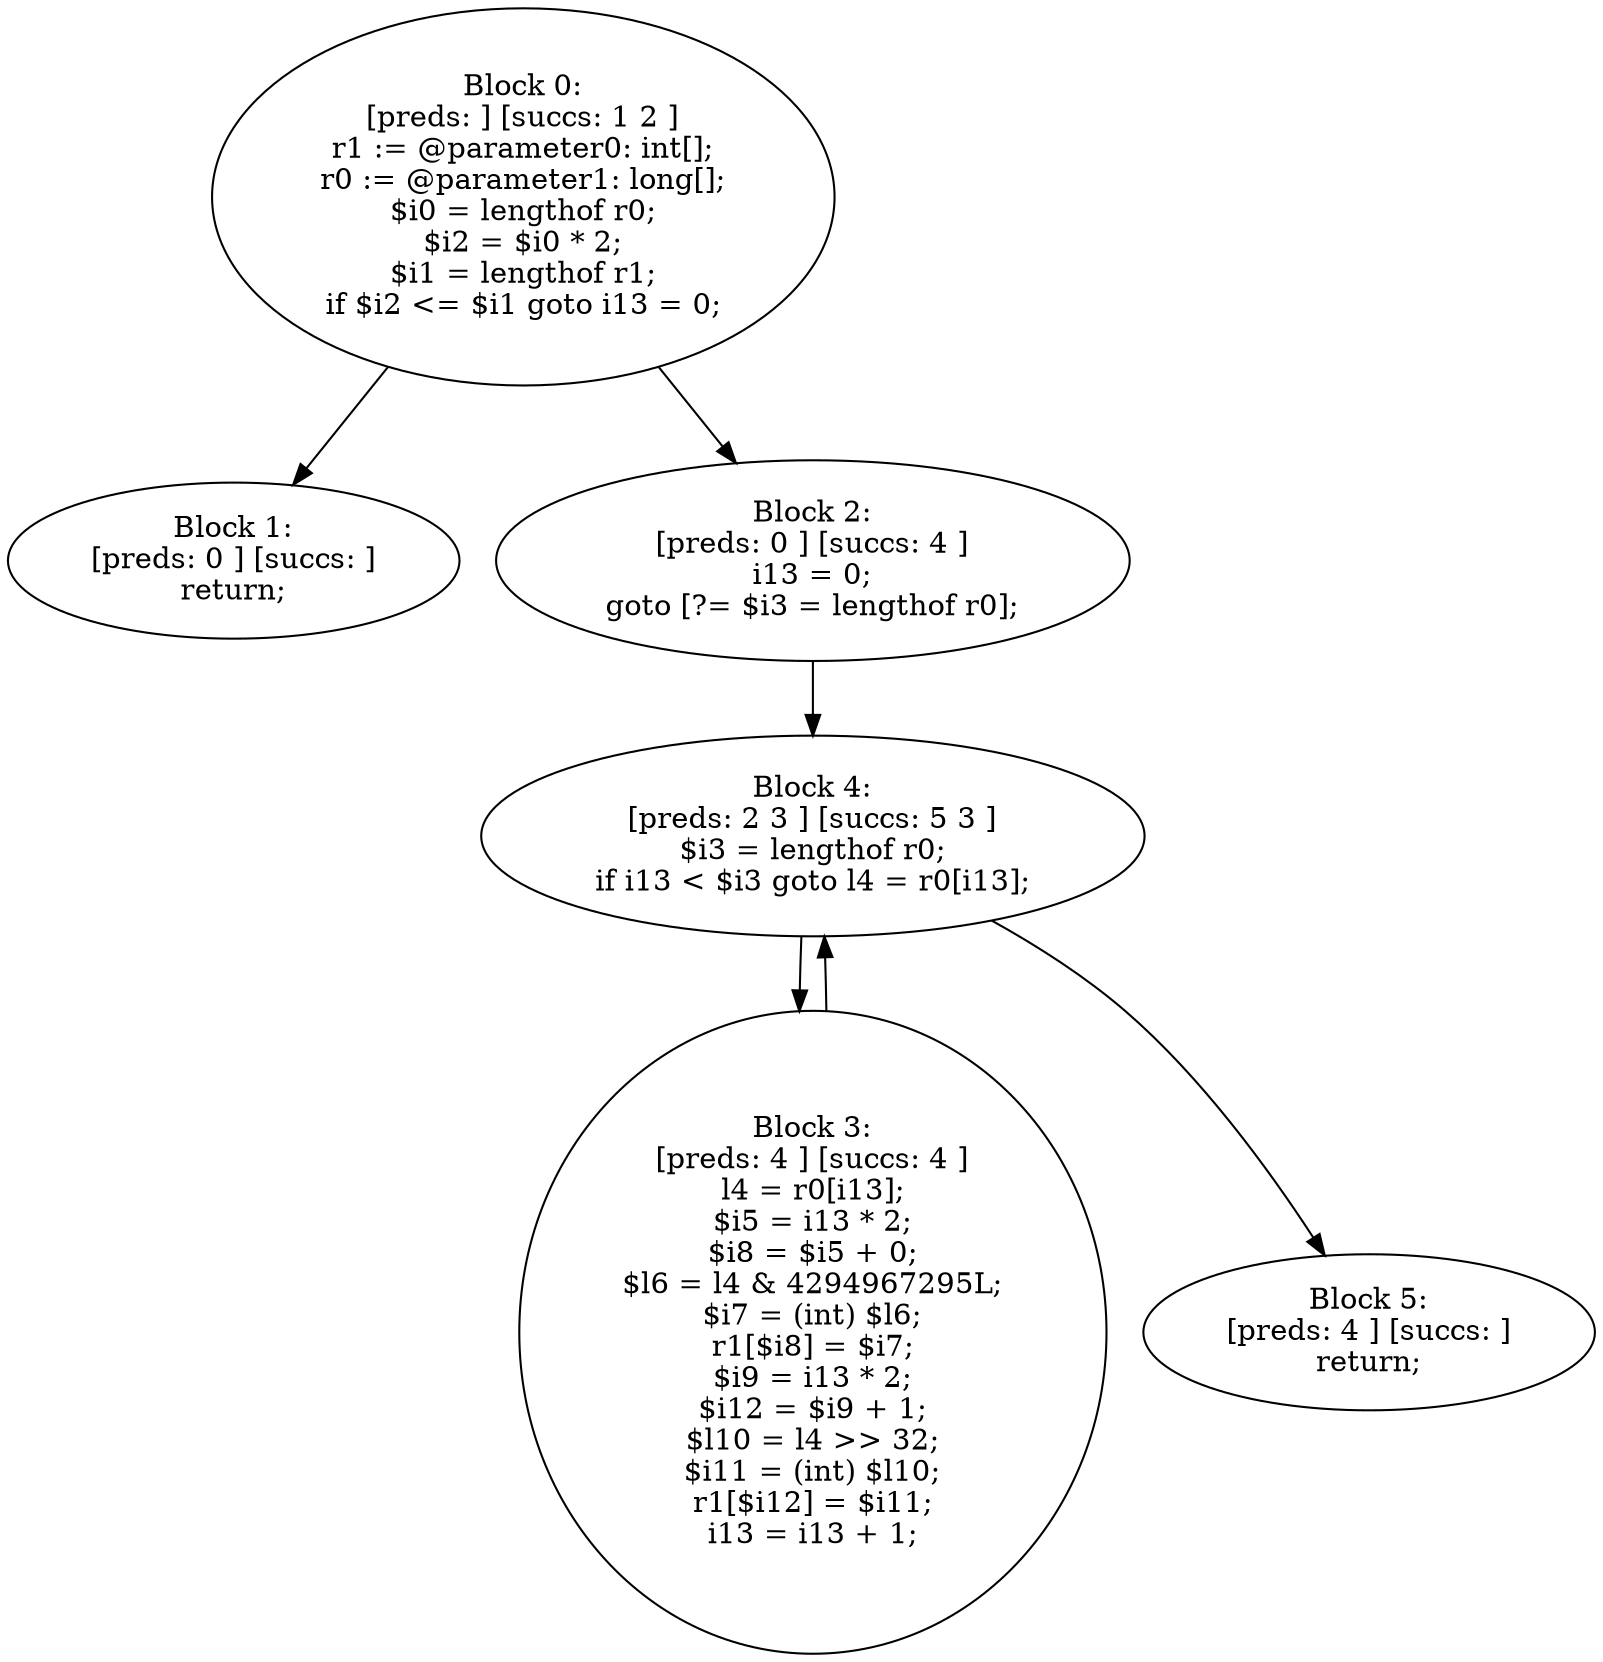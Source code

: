 digraph "unitGraph" {
    "Block 0:
[preds: ] [succs: 1 2 ]
r1 := @parameter0: int[];
r0 := @parameter1: long[];
$i0 = lengthof r0;
$i2 = $i0 * 2;
$i1 = lengthof r1;
if $i2 <= $i1 goto i13 = 0;
"
    "Block 1:
[preds: 0 ] [succs: ]
return;
"
    "Block 2:
[preds: 0 ] [succs: 4 ]
i13 = 0;
goto [?= $i3 = lengthof r0];
"
    "Block 3:
[preds: 4 ] [succs: 4 ]
l4 = r0[i13];
$i5 = i13 * 2;
$i8 = $i5 + 0;
$l6 = l4 & 4294967295L;
$i7 = (int) $l6;
r1[$i8] = $i7;
$i9 = i13 * 2;
$i12 = $i9 + 1;
$l10 = l4 >> 32;
$i11 = (int) $l10;
r1[$i12] = $i11;
i13 = i13 + 1;
"
    "Block 4:
[preds: 2 3 ] [succs: 5 3 ]
$i3 = lengthof r0;
if i13 < $i3 goto l4 = r0[i13];
"
    "Block 5:
[preds: 4 ] [succs: ]
return;
"
    "Block 0:
[preds: ] [succs: 1 2 ]
r1 := @parameter0: int[];
r0 := @parameter1: long[];
$i0 = lengthof r0;
$i2 = $i0 * 2;
$i1 = lengthof r1;
if $i2 <= $i1 goto i13 = 0;
"->"Block 1:
[preds: 0 ] [succs: ]
return;
";
    "Block 0:
[preds: ] [succs: 1 2 ]
r1 := @parameter0: int[];
r0 := @parameter1: long[];
$i0 = lengthof r0;
$i2 = $i0 * 2;
$i1 = lengthof r1;
if $i2 <= $i1 goto i13 = 0;
"->"Block 2:
[preds: 0 ] [succs: 4 ]
i13 = 0;
goto [?= $i3 = lengthof r0];
";
    "Block 2:
[preds: 0 ] [succs: 4 ]
i13 = 0;
goto [?= $i3 = lengthof r0];
"->"Block 4:
[preds: 2 3 ] [succs: 5 3 ]
$i3 = lengthof r0;
if i13 < $i3 goto l4 = r0[i13];
";
    "Block 3:
[preds: 4 ] [succs: 4 ]
l4 = r0[i13];
$i5 = i13 * 2;
$i8 = $i5 + 0;
$l6 = l4 & 4294967295L;
$i7 = (int) $l6;
r1[$i8] = $i7;
$i9 = i13 * 2;
$i12 = $i9 + 1;
$l10 = l4 >> 32;
$i11 = (int) $l10;
r1[$i12] = $i11;
i13 = i13 + 1;
"->"Block 4:
[preds: 2 3 ] [succs: 5 3 ]
$i3 = lengthof r0;
if i13 < $i3 goto l4 = r0[i13];
";
    "Block 4:
[preds: 2 3 ] [succs: 5 3 ]
$i3 = lengthof r0;
if i13 < $i3 goto l4 = r0[i13];
"->"Block 5:
[preds: 4 ] [succs: ]
return;
";
    "Block 4:
[preds: 2 3 ] [succs: 5 3 ]
$i3 = lengthof r0;
if i13 < $i3 goto l4 = r0[i13];
"->"Block 3:
[preds: 4 ] [succs: 4 ]
l4 = r0[i13];
$i5 = i13 * 2;
$i8 = $i5 + 0;
$l6 = l4 & 4294967295L;
$i7 = (int) $l6;
r1[$i8] = $i7;
$i9 = i13 * 2;
$i12 = $i9 + 1;
$l10 = l4 >> 32;
$i11 = (int) $l10;
r1[$i12] = $i11;
i13 = i13 + 1;
";
}
